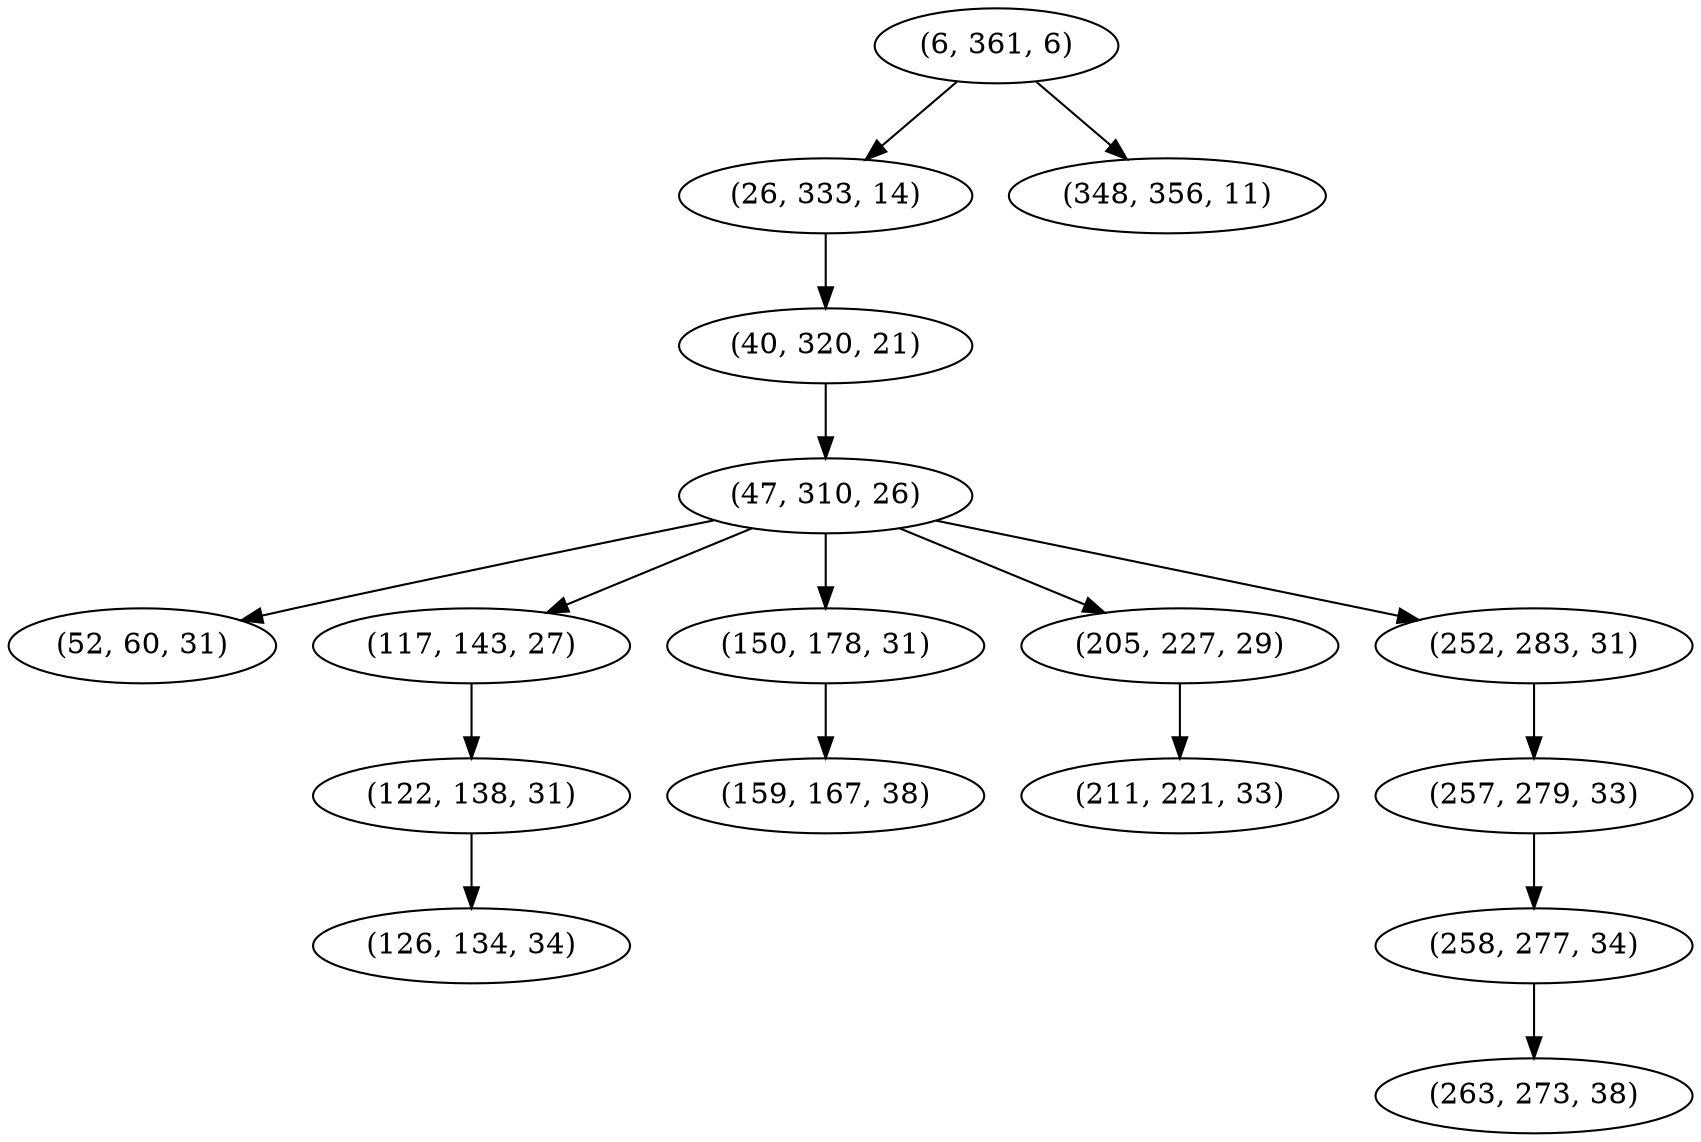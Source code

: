 digraph tree {
    "(6, 361, 6)";
    "(26, 333, 14)";
    "(40, 320, 21)";
    "(47, 310, 26)";
    "(52, 60, 31)";
    "(117, 143, 27)";
    "(122, 138, 31)";
    "(126, 134, 34)";
    "(150, 178, 31)";
    "(159, 167, 38)";
    "(205, 227, 29)";
    "(211, 221, 33)";
    "(252, 283, 31)";
    "(257, 279, 33)";
    "(258, 277, 34)";
    "(263, 273, 38)";
    "(348, 356, 11)";
    "(6, 361, 6)" -> "(26, 333, 14)";
    "(6, 361, 6)" -> "(348, 356, 11)";
    "(26, 333, 14)" -> "(40, 320, 21)";
    "(40, 320, 21)" -> "(47, 310, 26)";
    "(47, 310, 26)" -> "(52, 60, 31)";
    "(47, 310, 26)" -> "(117, 143, 27)";
    "(47, 310, 26)" -> "(150, 178, 31)";
    "(47, 310, 26)" -> "(205, 227, 29)";
    "(47, 310, 26)" -> "(252, 283, 31)";
    "(117, 143, 27)" -> "(122, 138, 31)";
    "(122, 138, 31)" -> "(126, 134, 34)";
    "(150, 178, 31)" -> "(159, 167, 38)";
    "(205, 227, 29)" -> "(211, 221, 33)";
    "(252, 283, 31)" -> "(257, 279, 33)";
    "(257, 279, 33)" -> "(258, 277, 34)";
    "(258, 277, 34)" -> "(263, 273, 38)";
}
